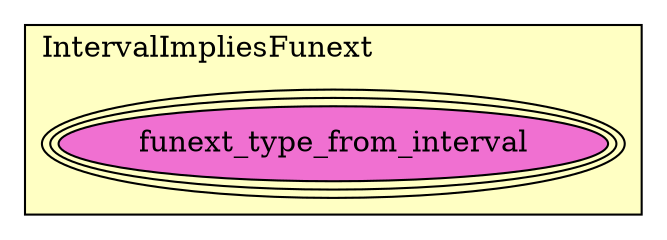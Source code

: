 digraph HoTT_Metatheory_IntervalImpliesFunext {
  graph [ratio=0.5]
  node [style=filled]
IntervalImpliesFunext_funext_type_from_interval [label="funext_type_from_interval", URL=<IntervalImpliesFunext.html#funext_type_from_interval>, peripheries=3, fillcolor="#F070D1"] ;
subgraph cluster_IntervalImpliesFunext { label="IntervalImpliesFunext"; fillcolor="#FFFFC3"; labeljust=l; style=filled 
IntervalImpliesFunext_funext_type_from_interval; };
} /* END */
